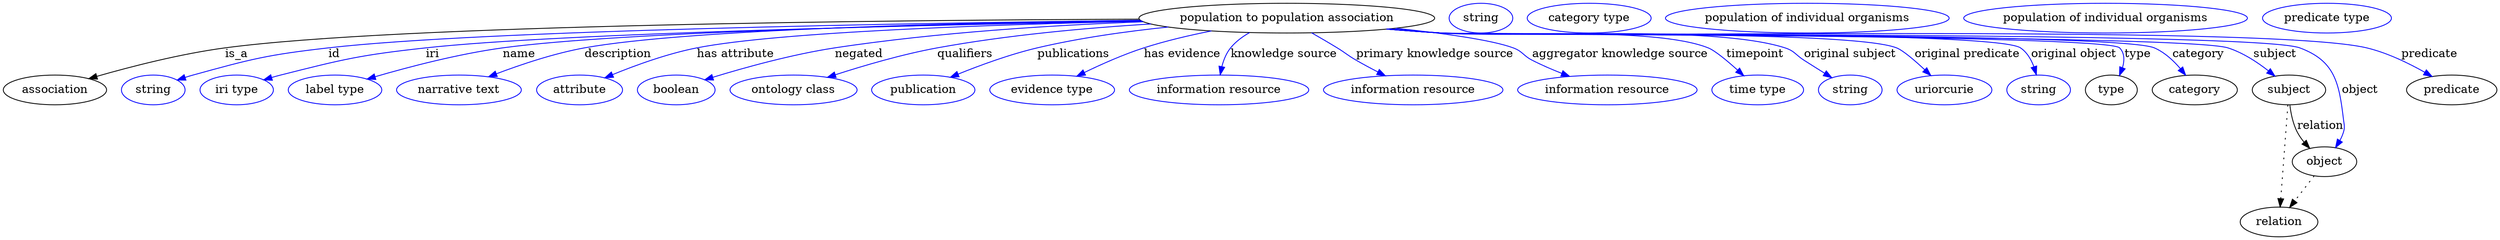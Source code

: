 digraph {
	graph [bb="0,0,3016,283"];
	node [label="\N"];
	"population to population association"	[height=0.5,
		label="population to population association",
		pos="1551.4,265",
		width=4.9648];
	association	[height=0.5,
		pos="62.394,178",
		width=1.7332];
	"population to population association" -> association	[label=is_a,
		lp="282.39,221.5",
		pos="e,103.34,191.65 1373.1,263.77 1072.2,262.61 476.29,256.75 268.39,229 214.64,221.83 154.52,206.34 113.17,194.5"];
	id	[color=blue,
		height=0.5,
		label=string,
		pos="181.39,178",
		width=1.0652];
	"population to population association" -> id	[color=blue,
		label=id,
		lp="400.39,221.5",
		pos="e,210.37,190.01 1374.6,262.3 1098.5,259.02 577.85,250.19 393.39,229 319.53,220.51 301.06,215.79 229.39,196 226.28,195.14 223.08,\
194.18 219.89,193.17",
		style=solid];
	iri	[color=blue,
		height=0.5,
		label="iri type",
		pos="282.39,178",
		width=1.2277];
	"population to population association" -> iri	[color=blue,
		label=iri,
		lp="519.39,221.5",
		pos="e,315.01,190.17 1376.2,261.32 1124.6,256.92 673.57,246.83 511.39,229 432.29,220.3 412.55,215.53 335.39,196 331.96,195.13 328.43,\
194.16 324.9,193.14",
		style=solid];
	name	[color=blue,
		height=0.5,
		label="label type",
		pos="401.39,178",
		width=1.5707];
	"population to population association" -> name	[color=blue,
		label=name,
		lp="623.39,221.5",
		pos="e,440.4,191.25 1375.6,261.73 1143.4,258.01 747.37,248.92 603.39,229 550.17,221.64 490.6,205.95 450.03,194.1",
		style=solid];
	description	[color=blue,
		height=0.5,
		label="narrative text",
		pos="551.39,178",
		width=2.0943];
	"population to population association" -> description	[color=blue,
		label=description,
		lp="741.89,221.5",
		pos="e,586.72,193.92 1374,262.53 1163.6,259.76 825.69,251.8 701.39,229 665.13,222.35 625.63,208.91 596.27,197.64",
		style=solid];
	"has attribute"	[color=blue,
		height=0.5,
		label=attribute,
		pos="696.39,178",
		width=1.4443];
	"population to population association" -> "has attribute"	[color=blue,
		label="has attribute",
		lp="884.39,221.5",
		pos="e,726.75,192.68 1376.5,261.25 1199,257.42 936.63,248.59 837.39,229 802.18,222.05 763.89,208.03 736.11,196.6",
		style=solid];
	negated	[color=blue,
		height=0.5,
		label=boolean,
		pos="813.39,178",
		width=1.2999];
	"population to population association" -> negated	[color=blue,
		label=negated,
		lp="1033.4,221.5",
		pos="e,847.79,190.35 1377.8,260.61 1269.9,256.59 1128.5,247.87 1004.4,229 953.22,221.22 895.96,205.22 857.6,193.4",
		style=solid];
	qualifiers	[color=blue,
		height=0.5,
		label="ontology class",
		pos="954.39,178",
		width=2.1304];
	"population to population association" -> qualifiers	[color=blue,
		label=qualifiers,
		lp="1161.9,221.5",
		pos="e,995.33,193.25 1386.9,257.94 1308.2,253.13 1212.9,244.49 1128.4,229 1086.2,221.27 1039.5,207.56 1005.1,196.45",
		style=solid];
	publications	[color=blue,
		height=0.5,
		label=publication,
		pos="1111.4,178",
		width=1.7332];
	"population to population association" -> publications	[color=blue,
		label=publications,
		lp="1293.4,221.5",
		pos="e,1144.2,193.34 1407.7,254.22 1357.2,248.98 1300.4,241.02 1249.4,229 1216.5,221.24 1180.6,208.09 1153.7,197.22",
		style=solid];
	"has evidence"	[color=blue,
		height=0.5,
		label="evidence type",
		pos="1267.4,178",
		width=2.0943];
	"population to population association" -> "has evidence"	[color=blue,
		label="has evidence",
		lp="1424.9,221.5",
		pos="e,1297.3,194.68 1460.2,249.51 1433.5,244.21 1404.5,237.4 1378.4,229 1353.8,221.08 1327.4,209.32 1306.5,199.19",
		style=solid];
	"knowledge source"	[color=blue,
		height=0.5,
		label="information resource",
		pos="1469.4,178",
		width=3.015];
	"population to population association" -> "knowledge source"	[color=blue,
		label="knowledge source",
		lp="1547.9,221.5",
		pos="e,1470.8,196.34 1506.2,247.43 1497.7,242.58 1489.5,236.51 1483.4,229 1478.1,222.52 1474.8,214.16 1472.8,206.15",
		style=solid];
	"primary knowledge source"	[color=blue,
		height=0.5,
		label="information resource",
		pos="1704.4,178",
		width=3.015];
	"population to population association" -> "primary knowledge source"	[color=blue,
		label="primary knowledge source",
		lp="1730.4,221.5",
		pos="e,1670.7,195.19 1581.4,247.25 1591.3,241.57 1602.4,235.12 1612.4,229 1622.8,222.63 1624.8,220.1 1635.4,214 1643.8,209.16 1652.9,\
204.28 1661.7,199.76",
		style=solid];
	"aggregator knowledge source"	[color=blue,
		height=0.5,
		label="information resource",
		pos="1939.4,178",
		width=3.015];
	"population to population association" -> "aggregator knowledge source"	[color=blue,
		label="aggregator knowledge source",
		lp="1954.9,221.5",
		pos="e,1893.7,194.43 1683.1,252.78 1739.8,246.79 1799.1,238.66 1825.4,229 1836.8,224.79 1837.5,219.55 1848.4,214 1859.7,208.22 1872.2,\
202.83 1884.2,198.09",
		style=solid];
	timepoint	[color=blue,
		height=0.5,
		label="time type",
		pos="2121.4,178",
		width=1.5346];
	"population to population association" -> timepoint	[color=blue,
		label=timepoint,
		lp="2118.4,221.5",
		pos="e,2104.5,195.18 1676.2,252.11 1697.3,250.27 1719,248.49 1739.4,247 1810.9,241.77 1994.7,255.27 2061.4,229 2069.3,225.87 2084,213.73 \
2096.8,202.2",
		style=solid];
	"original subject"	[color=blue,
		height=0.5,
		label=string,
		pos="2233.4,178",
		width=1.0652];
	"population to population association" -> "original subject"	[color=blue,
		label="original subject",
		lp="2233.4,221.5",
		pos="e,2211.3,192.7 1675.2,251.97 1696.6,250.13 1718.6,248.39 1739.4,247 1831.5,240.84 2066.5,257.21 2154.4,229 2166,225.27 2167.1,220.57 \
2177.4,214 2185.6,208.79 2194.4,203.21 2202.7,198.07",
		style=solid];
	"original predicate"	[color=blue,
		height=0.5,
		label=uriorcurie,
		pos="2347.4,178",
		width=1.5887];
	"population to population association" -> "original predicate"	[color=blue,
		label="original predicate",
		lp="2374.9,221.5",
		pos="e,2330.8,195.49 1673.9,251.89 1695.7,250.03 1718.2,248.3 1739.4,247 1800.4,243.25 2232.4,251.23 2289.4,229 2297.1,225.98 2311.2,\
213.98 2323.5,202.49",
		style=solid];
	"original object"	[color=blue,
		height=0.5,
		label=string,
		pos="2461.4,178",
		width=1.0652];
	"population to population association" -> "original object"	[color=blue,
		label="original object",
		lp="2503.9,221.5",
		pos="e,2458.6,196.43 1673.4,251.81 1695.4,249.95 1718,248.24 1739.4,247 1778.2,244.75 2407.1,250.68 2439.4,229 2447.3,223.7 2452.4,214.88 \
2455.6,206.12",
		style=solid];
	type	[height=0.5,
		pos="2549.4,178",
		width=0.86659];
	"population to population association" -> type	[color=blue,
		label=type,
		lp="2581.4,221.5",
		pos="e,2559.3,195.51 1672.9,251.79 1695,249.92 1717.9,248.21 1739.4,247 1762.1,245.72 2543.5,245.29 2559.4,229 2565.6,222.66 2565.4,213.61 \
2562.9,204.95",
		style=solid];
	category	[height=0.5,
		pos="2650.4,178",
		width=1.4263];
	"population to population association" -> category	[color=blue,
		label=category,
		lp="2654.9,221.5",
		pos="e,2639.3,195.84 1672.9,251.77 1695,249.9 1717.9,248.2 1739.4,247 1787.2,244.34 2557.4,248.01 2601.4,229 2613.8,223.65 2624.6,213.54 \
2632.9,203.81",
		style=solid];
	subject	[height=0.5,
		pos="2764.4,178",
		width=1.2277];
	"population to population association" -> subject	[color=blue,
		label=subject,
		lp="2747.4,221.5",
		pos="e,2747.4,194.73 1672.7,251.76 1694.8,249.88 1717.8,248.18 1739.4,247 1792.2,244.12 2640,244.95 2690.4,229 2708.4,223.3 2726,211.72 \
2739.5,201.13",
		style=solid];
	object	[height=0.5,
		pos="2807.4,91",
		width=1.0832];
	"population to population association" -> object	[color=blue,
		label=object,
		lp="2850.4,178",
		pos="e,2820.8,108.09 1672.4,251.75 1694.7,249.87 1717.7,248.17 1739.4,247 1797,243.9 2723.3,248.97 2777.4,229 2819.9,213.32 2825.1,186.96 \
2830.4,142 2831.2,135.38 2832.3,133.39 2830.4,127 2829.4,123.55 2827.9,120.13 2826.1,116.85",
		style=solid];
	predicate	[height=0.5,
		pos="2961.4,178",
		width=1.5165];
	"population to population association" -> predicate	[color=blue,
		label=predicate,
		lp="2934.4,221.5",
		pos="e,2937.6,194.3 1672.4,251.73 1694.7,249.85 1717.7,248.15 1739.4,247 1863.6,240.4 2737.4,257.83 2858.4,229 2883.3,223.07 2909.1,210.48 \
2928.7,199.41",
		style=solid];
	association_type	[color=blue,
		height=0.5,
		label=string,
		pos="1786.4,265",
		width=1.0652];
	association_category	[color=blue,
		height=0.5,
		label="category type",
		pos="1917.4,265",
		width=2.0762];
	subject -> object	[label=relation,
		lp="2802.4,134.5",
		pos="e,2789.5,107.23 2765.5,159.55 2766.7,149.57 2769.2,137.07 2774.4,127 2776.6,122.68 2779.5,118.52 2782.7,114.66"];
	relation	[height=0.5,
		pos="2752.4,18",
		width=1.2999];
	subject -> relation	[pos="e,2753.7,36.188 2763.1,159.79 2761,132.48 2757,78.994 2754.5,46.38",
		style=dotted];
	"population to population association_subject"	[color=blue,
		height=0.5,
		label="population of individual organisms",
		pos="2181.4,265",
		width=4.7662];
	object -> relation	[pos="e,2765.2,35.54 2794.9,73.889 2788,64.939 2779.2,53.617 2771.4,43.584",
		style=dotted];
	"population to population association_object"	[color=blue,
		height=0.5,
		label="population of individual organisms",
		pos="2542.4,265",
		width=4.7662];
	"population to population association_predicate"	[color=blue,
		height=0.5,
		label="predicate type",
		pos="2810.4,265",
		width=2.1665];
}
